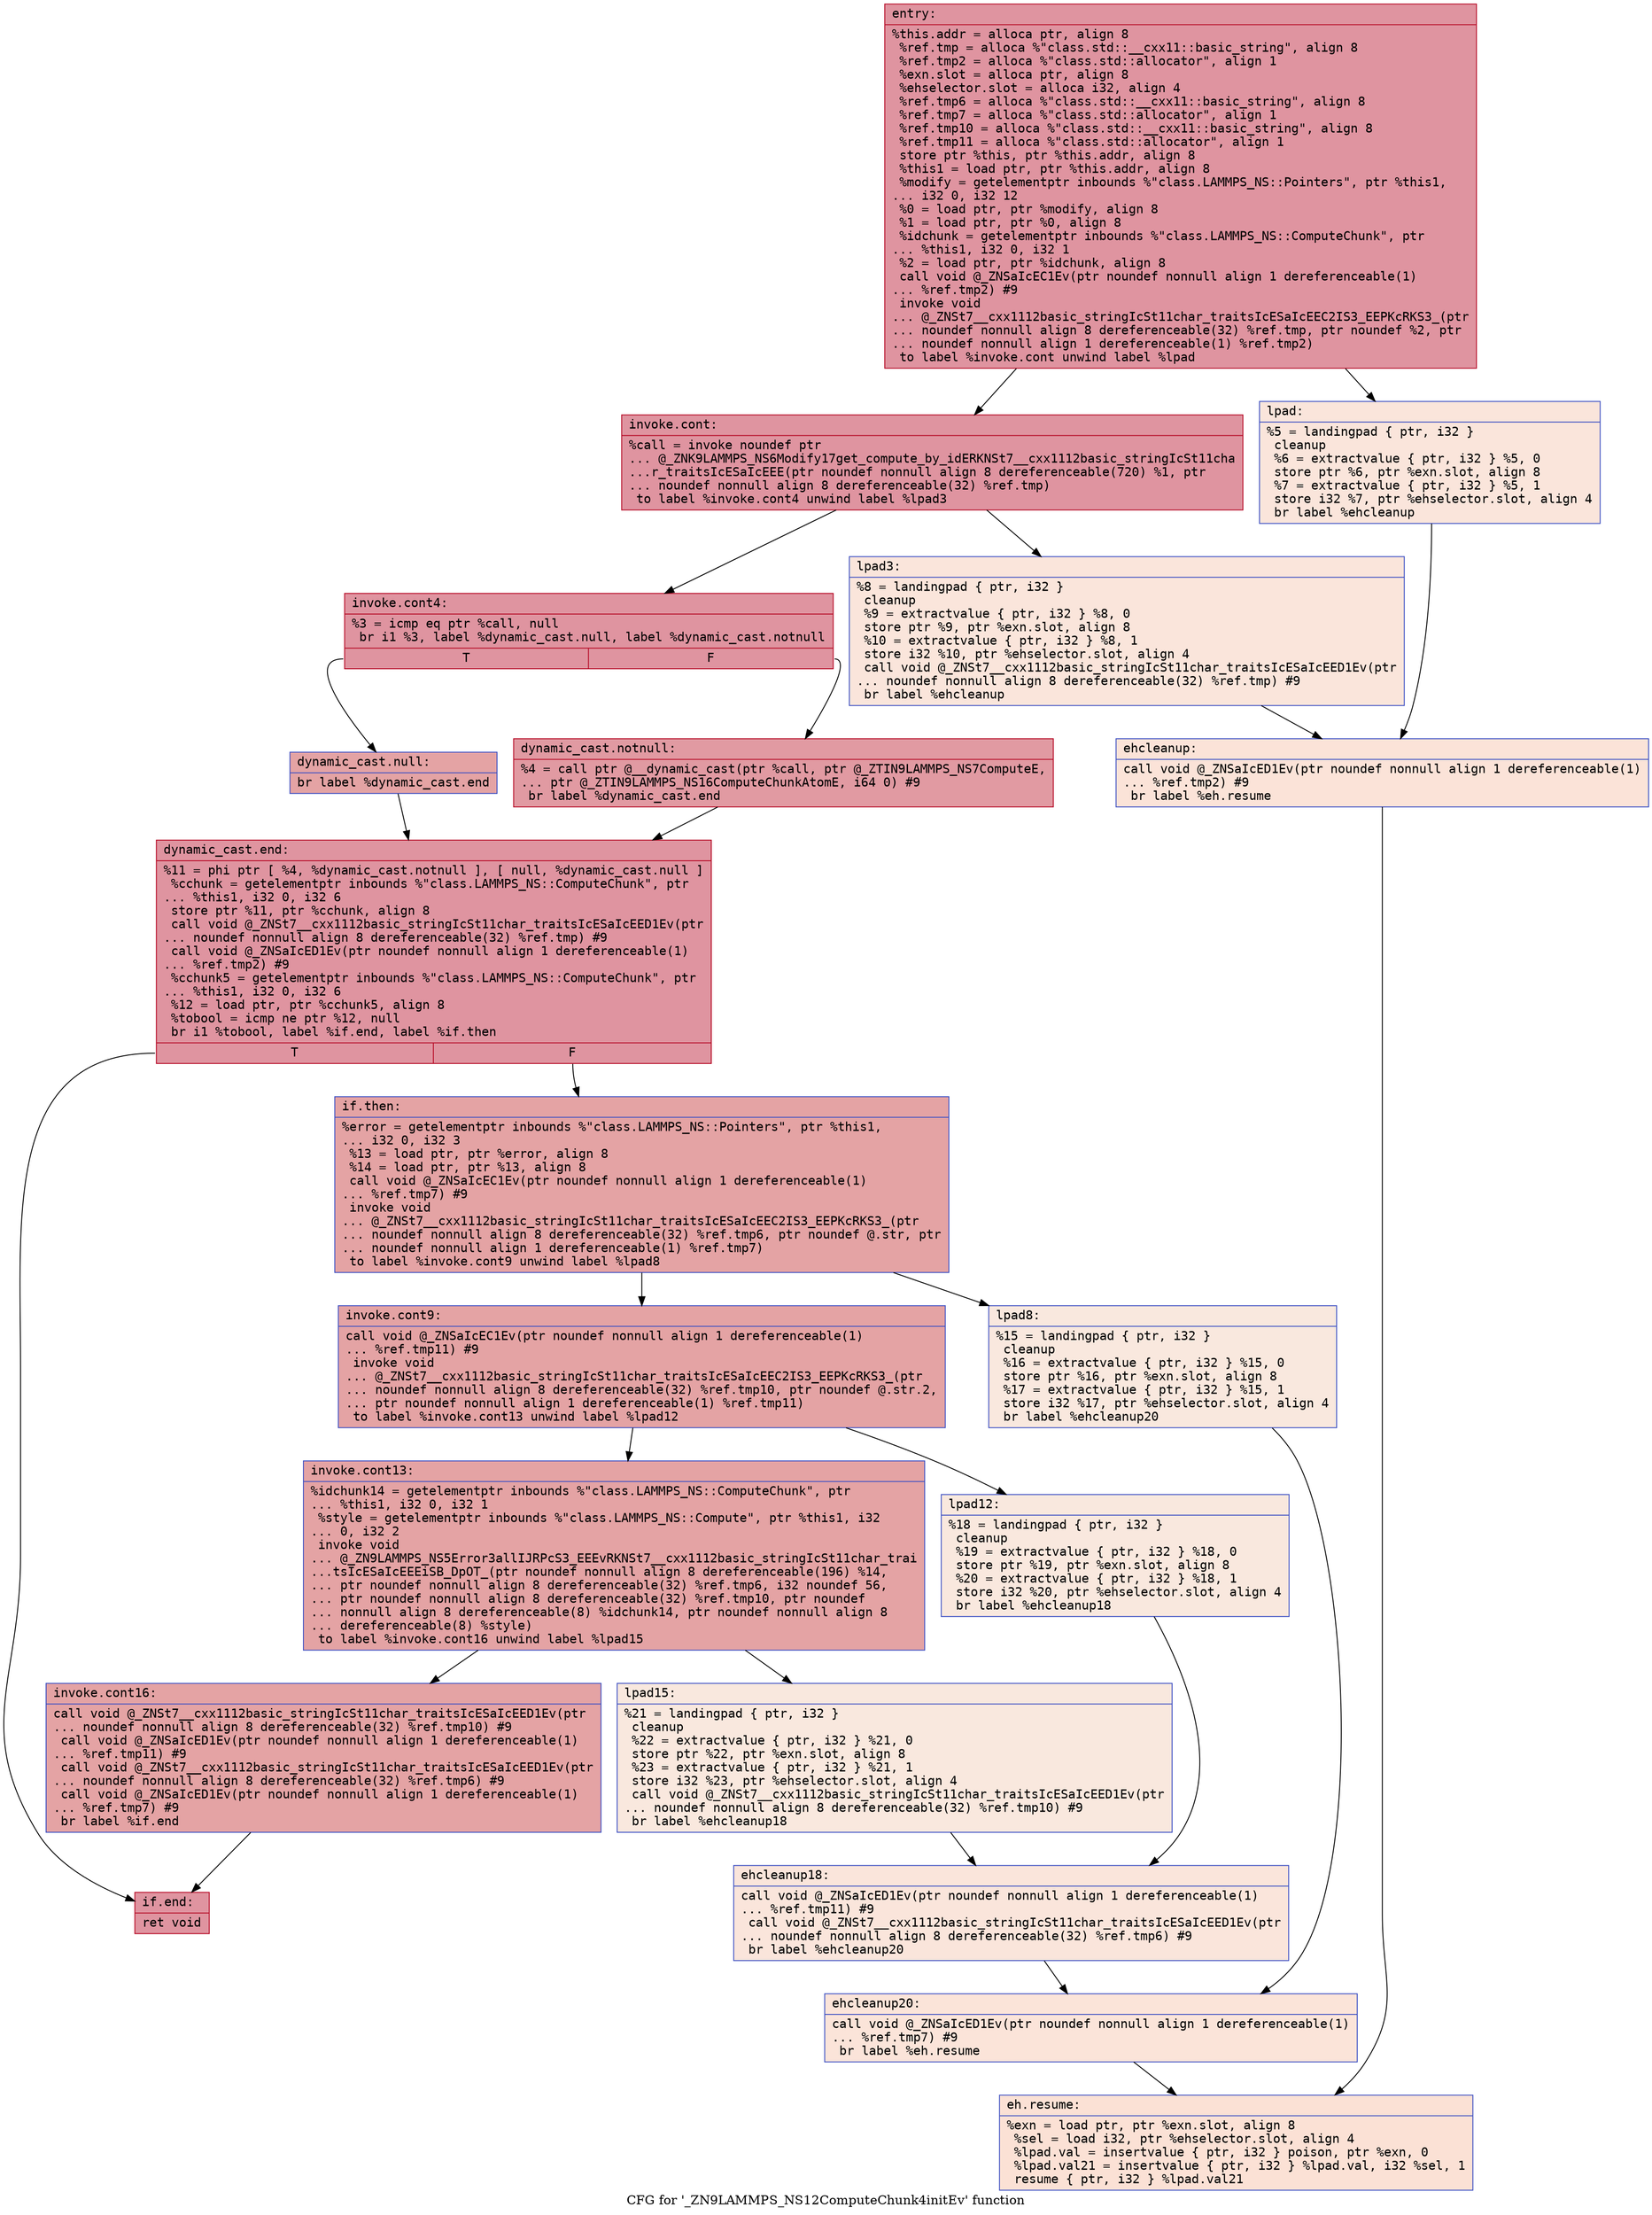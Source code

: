 digraph "CFG for '_ZN9LAMMPS_NS12ComputeChunk4initEv' function" {
	label="CFG for '_ZN9LAMMPS_NS12ComputeChunk4initEv' function";

	Node0x560c4892a4f0 [shape=record,color="#b70d28ff", style=filled, fillcolor="#b70d2870" fontname="Courier",label="{entry:\l|  %this.addr = alloca ptr, align 8\l  %ref.tmp = alloca %\"class.std::__cxx11::basic_string\", align 8\l  %ref.tmp2 = alloca %\"class.std::allocator\", align 1\l  %exn.slot = alloca ptr, align 8\l  %ehselector.slot = alloca i32, align 4\l  %ref.tmp6 = alloca %\"class.std::__cxx11::basic_string\", align 8\l  %ref.tmp7 = alloca %\"class.std::allocator\", align 1\l  %ref.tmp10 = alloca %\"class.std::__cxx11::basic_string\", align 8\l  %ref.tmp11 = alloca %\"class.std::allocator\", align 1\l  store ptr %this, ptr %this.addr, align 8\l  %this1 = load ptr, ptr %this.addr, align 8\l  %modify = getelementptr inbounds %\"class.LAMMPS_NS::Pointers\", ptr %this1,\l... i32 0, i32 12\l  %0 = load ptr, ptr %modify, align 8\l  %1 = load ptr, ptr %0, align 8\l  %idchunk = getelementptr inbounds %\"class.LAMMPS_NS::ComputeChunk\", ptr\l... %this1, i32 0, i32 1\l  %2 = load ptr, ptr %idchunk, align 8\l  call void @_ZNSaIcEC1Ev(ptr noundef nonnull align 1 dereferenceable(1)\l... %ref.tmp2) #9\l  invoke void\l... @_ZNSt7__cxx1112basic_stringIcSt11char_traitsIcESaIcEEC2IS3_EEPKcRKS3_(ptr\l... noundef nonnull align 8 dereferenceable(32) %ref.tmp, ptr noundef %2, ptr\l... noundef nonnull align 1 dereferenceable(1) %ref.tmp2)\l          to label %invoke.cont unwind label %lpad\l}"];
	Node0x560c4892a4f0 -> Node0x560c4892b0b0[tooltip="entry -> invoke.cont\nProbability 100.00%" ];
	Node0x560c4892a4f0 -> Node0x560c4892b130[tooltip="entry -> lpad\nProbability 0.00%" ];
	Node0x560c4892b0b0 [shape=record,color="#b70d28ff", style=filled, fillcolor="#b70d2870" fontname="Courier",label="{invoke.cont:\l|  %call = invoke noundef ptr\l... @_ZNK9LAMMPS_NS6Modify17get_compute_by_idERKNSt7__cxx1112basic_stringIcSt11cha\l...r_traitsIcESaIcEEE(ptr noundef nonnull align 8 dereferenceable(720) %1, ptr\l... noundef nonnull align 8 dereferenceable(32) %ref.tmp)\l          to label %invoke.cont4 unwind label %lpad3\l}"];
	Node0x560c4892b0b0 -> Node0x560c4892b060[tooltip="invoke.cont -> invoke.cont4\nProbability 100.00%" ];
	Node0x560c4892b0b0 -> Node0x560c4892b3d0[tooltip="invoke.cont -> lpad3\nProbability 0.00%" ];
	Node0x560c4892b060 [shape=record,color="#b70d28ff", style=filled, fillcolor="#b70d2870" fontname="Courier",label="{invoke.cont4:\l|  %3 = icmp eq ptr %call, null\l  br i1 %3, label %dynamic_cast.null, label %dynamic_cast.notnull\l|{<s0>T|<s1>F}}"];
	Node0x560c4892b060:s0 -> Node0x560c4892b740[tooltip="invoke.cont4 -> dynamic_cast.null\nProbability 37.50%" ];
	Node0x560c4892b060:s1 -> Node0x560c4892b7c0[tooltip="invoke.cont4 -> dynamic_cast.notnull\nProbability 62.50%" ];
	Node0x560c4892b7c0 [shape=record,color="#b70d28ff", style=filled, fillcolor="#bb1b2c70" fontname="Courier",label="{dynamic_cast.notnull:\l|  %4 = call ptr @__dynamic_cast(ptr %call, ptr @_ZTIN9LAMMPS_NS7ComputeE,\l... ptr @_ZTIN9LAMMPS_NS16ComputeChunkAtomE, i64 0) #9\l  br label %dynamic_cast.end\l}"];
	Node0x560c4892b7c0 -> Node0x560c4892bb80[tooltip="dynamic_cast.notnull -> dynamic_cast.end\nProbability 100.00%" ];
	Node0x560c4892b130 [shape=record,color="#3d50c3ff", style=filled, fillcolor="#f4c5ad70" fontname="Courier",label="{lpad:\l|  %5 = landingpad \{ ptr, i32 \}\l          cleanup\l  %6 = extractvalue \{ ptr, i32 \} %5, 0\l  store ptr %6, ptr %exn.slot, align 8\l  %7 = extractvalue \{ ptr, i32 \} %5, 1\l  store i32 %7, ptr %ehselector.slot, align 4\l  br label %ehcleanup\l}"];
	Node0x560c4892b130 -> Node0x560c4892bec0[tooltip="lpad -> ehcleanup\nProbability 100.00%" ];
	Node0x560c4892b3d0 [shape=record,color="#3d50c3ff", style=filled, fillcolor="#f4c5ad70" fontname="Courier",label="{lpad3:\l|  %8 = landingpad \{ ptr, i32 \}\l          cleanup\l  %9 = extractvalue \{ ptr, i32 \} %8, 0\l  store ptr %9, ptr %exn.slot, align 8\l  %10 = extractvalue \{ ptr, i32 \} %8, 1\l  store i32 %10, ptr %ehselector.slot, align 4\l  call void @_ZNSt7__cxx1112basic_stringIcSt11char_traitsIcESaIcEED1Ev(ptr\l... noundef nonnull align 8 dereferenceable(32) %ref.tmp) #9\l  br label %ehcleanup\l}"];
	Node0x560c4892b3d0 -> Node0x560c4892bec0[tooltip="lpad3 -> ehcleanup\nProbability 100.00%" ];
	Node0x560c4892b740 [shape=record,color="#3d50c3ff", style=filled, fillcolor="#c32e3170" fontname="Courier",label="{dynamic_cast.null:\l|  br label %dynamic_cast.end\l}"];
	Node0x560c4892b740 -> Node0x560c4892bb80[tooltip="dynamic_cast.null -> dynamic_cast.end\nProbability 100.00%" ];
	Node0x560c4892bb80 [shape=record,color="#b70d28ff", style=filled, fillcolor="#b70d2870" fontname="Courier",label="{dynamic_cast.end:\l|  %11 = phi ptr [ %4, %dynamic_cast.notnull ], [ null, %dynamic_cast.null ]\l  %cchunk = getelementptr inbounds %\"class.LAMMPS_NS::ComputeChunk\", ptr\l... %this1, i32 0, i32 6\l  store ptr %11, ptr %cchunk, align 8\l  call void @_ZNSt7__cxx1112basic_stringIcSt11char_traitsIcESaIcEED1Ev(ptr\l... noundef nonnull align 8 dereferenceable(32) %ref.tmp) #9\l  call void @_ZNSaIcED1Ev(ptr noundef nonnull align 1 dereferenceable(1)\l... %ref.tmp2) #9\l  %cchunk5 = getelementptr inbounds %\"class.LAMMPS_NS::ComputeChunk\", ptr\l... %this1, i32 0, i32 6\l  %12 = load ptr, ptr %cchunk5, align 8\l  %tobool = icmp ne ptr %12, null\l  br i1 %tobool, label %if.end, label %if.then\l|{<s0>T|<s1>F}}"];
	Node0x560c4892bb80:s0 -> Node0x560c4892cd40[tooltip="dynamic_cast.end -> if.end\nProbability 62.50%" ];
	Node0x560c4892bb80:s1 -> Node0x560c4892ce10[tooltip="dynamic_cast.end -> if.then\nProbability 37.50%" ];
	Node0x560c4892ce10 [shape=record,color="#3d50c3ff", style=filled, fillcolor="#c32e3170" fontname="Courier",label="{if.then:\l|  %error = getelementptr inbounds %\"class.LAMMPS_NS::Pointers\", ptr %this1,\l... i32 0, i32 3\l  %13 = load ptr, ptr %error, align 8\l  %14 = load ptr, ptr %13, align 8\l  call void @_ZNSaIcEC1Ev(ptr noundef nonnull align 1 dereferenceable(1)\l... %ref.tmp7) #9\l  invoke void\l... @_ZNSt7__cxx1112basic_stringIcSt11char_traitsIcESaIcEEC2IS3_EEPKcRKS3_(ptr\l... noundef nonnull align 8 dereferenceable(32) %ref.tmp6, ptr noundef @.str, ptr\l... noundef nonnull align 1 dereferenceable(1) %ref.tmp7)\l          to label %invoke.cont9 unwind label %lpad8\l}"];
	Node0x560c4892ce10 -> Node0x560c4892d2f0[tooltip="if.then -> invoke.cont9\nProbability 100.00%" ];
	Node0x560c4892ce10 -> Node0x560c4892d340[tooltip="if.then -> lpad8\nProbability 0.00%" ];
	Node0x560c4892d2f0 [shape=record,color="#3d50c3ff", style=filled, fillcolor="#c32e3170" fontname="Courier",label="{invoke.cont9:\l|  call void @_ZNSaIcEC1Ev(ptr noundef nonnull align 1 dereferenceable(1)\l... %ref.tmp11) #9\l  invoke void\l... @_ZNSt7__cxx1112basic_stringIcSt11char_traitsIcESaIcEEC2IS3_EEPKcRKS3_(ptr\l... noundef nonnull align 8 dereferenceable(32) %ref.tmp10, ptr noundef @.str.2,\l... ptr noundef nonnull align 1 dereferenceable(1) %ref.tmp11)\l          to label %invoke.cont13 unwind label %lpad12\l}"];
	Node0x560c4892d2f0 -> Node0x560c4892d690[tooltip="invoke.cont9 -> invoke.cont13\nProbability 100.00%" ];
	Node0x560c4892d2f0 -> Node0x560c4892d6e0[tooltip="invoke.cont9 -> lpad12\nProbability 0.00%" ];
	Node0x560c4892d690 [shape=record,color="#3d50c3ff", style=filled, fillcolor="#c32e3170" fontname="Courier",label="{invoke.cont13:\l|  %idchunk14 = getelementptr inbounds %\"class.LAMMPS_NS::ComputeChunk\", ptr\l... %this1, i32 0, i32 1\l  %style = getelementptr inbounds %\"class.LAMMPS_NS::Compute\", ptr %this1, i32\l... 0, i32 2\l  invoke void\l... @_ZN9LAMMPS_NS5Error3allIJRPcS3_EEEvRKNSt7__cxx1112basic_stringIcSt11char_trai\l...tsIcESaIcEEEiSB_DpOT_(ptr noundef nonnull align 8 dereferenceable(196) %14,\l... ptr noundef nonnull align 8 dereferenceable(32) %ref.tmp6, i32 noundef 56,\l... ptr noundef nonnull align 8 dereferenceable(32) %ref.tmp10, ptr noundef\l... nonnull align 8 dereferenceable(8) %idchunk14, ptr noundef nonnull align 8\l... dereferenceable(8) %style)\l          to label %invoke.cont16 unwind label %lpad15\l}"];
	Node0x560c4892d690 -> Node0x560c4892d640[tooltip="invoke.cont13 -> invoke.cont16\nProbability 100.00%" ];
	Node0x560c4892d690 -> Node0x560c4892dbf0[tooltip="invoke.cont13 -> lpad15\nProbability 0.00%" ];
	Node0x560c4892d640 [shape=record,color="#3d50c3ff", style=filled, fillcolor="#c32e3170" fontname="Courier",label="{invoke.cont16:\l|  call void @_ZNSt7__cxx1112basic_stringIcSt11char_traitsIcESaIcEED1Ev(ptr\l... noundef nonnull align 8 dereferenceable(32) %ref.tmp10) #9\l  call void @_ZNSaIcED1Ev(ptr noundef nonnull align 1 dereferenceable(1)\l... %ref.tmp11) #9\l  call void @_ZNSt7__cxx1112basic_stringIcSt11char_traitsIcESaIcEED1Ev(ptr\l... noundef nonnull align 8 dereferenceable(32) %ref.tmp6) #9\l  call void @_ZNSaIcED1Ev(ptr noundef nonnull align 1 dereferenceable(1)\l... %ref.tmp7) #9\l  br label %if.end\l}"];
	Node0x560c4892d640 -> Node0x560c4892cd40[tooltip="invoke.cont16 -> if.end\nProbability 100.00%" ];
	Node0x560c4892bec0 [shape=record,color="#3d50c3ff", style=filled, fillcolor="#f6bfa670" fontname="Courier",label="{ehcleanup:\l|  call void @_ZNSaIcED1Ev(ptr noundef nonnull align 1 dereferenceable(1)\l... %ref.tmp2) #9\l  br label %eh.resume\l}"];
	Node0x560c4892bec0 -> Node0x560c4892e560[tooltip="ehcleanup -> eh.resume\nProbability 100.00%" ];
	Node0x560c4892d340 [shape=record,color="#3d50c3ff", style=filled, fillcolor="#f2cab570" fontname="Courier",label="{lpad8:\l|  %15 = landingpad \{ ptr, i32 \}\l          cleanup\l  %16 = extractvalue \{ ptr, i32 \} %15, 0\l  store ptr %16, ptr %exn.slot, align 8\l  %17 = extractvalue \{ ptr, i32 \} %15, 1\l  store i32 %17, ptr %ehselector.slot, align 4\l  br label %ehcleanup20\l}"];
	Node0x560c4892d340 -> Node0x560c4892e8b0[tooltip="lpad8 -> ehcleanup20\nProbability 100.00%" ];
	Node0x560c4892d6e0 [shape=record,color="#3d50c3ff", style=filled, fillcolor="#f2cab570" fontname="Courier",label="{lpad12:\l|  %18 = landingpad \{ ptr, i32 \}\l          cleanup\l  %19 = extractvalue \{ ptr, i32 \} %18, 0\l  store ptr %19, ptr %exn.slot, align 8\l  %20 = extractvalue \{ ptr, i32 \} %18, 1\l  store i32 %20, ptr %ehselector.slot, align 4\l  br label %ehcleanup18\l}"];
	Node0x560c4892d6e0 -> Node0x560c4892ec20[tooltip="lpad12 -> ehcleanup18\nProbability 100.00%" ];
	Node0x560c4892dbf0 [shape=record,color="#3d50c3ff", style=filled, fillcolor="#f2cab570" fontname="Courier",label="{lpad15:\l|  %21 = landingpad \{ ptr, i32 \}\l          cleanup\l  %22 = extractvalue \{ ptr, i32 \} %21, 0\l  store ptr %22, ptr %exn.slot, align 8\l  %23 = extractvalue \{ ptr, i32 \} %21, 1\l  store i32 %23, ptr %ehselector.slot, align 4\l  call void @_ZNSt7__cxx1112basic_stringIcSt11char_traitsIcESaIcEED1Ev(ptr\l... noundef nonnull align 8 dereferenceable(32) %ref.tmp10) #9\l  br label %ehcleanup18\l}"];
	Node0x560c4892dbf0 -> Node0x560c4892ec20[tooltip="lpad15 -> ehcleanup18\nProbability 100.00%" ];
	Node0x560c4892ec20 [shape=record,color="#3d50c3ff", style=filled, fillcolor="#f4c5ad70" fontname="Courier",label="{ehcleanup18:\l|  call void @_ZNSaIcED1Ev(ptr noundef nonnull align 1 dereferenceable(1)\l... %ref.tmp11) #9\l  call void @_ZNSt7__cxx1112basic_stringIcSt11char_traitsIcESaIcEED1Ev(ptr\l... noundef nonnull align 8 dereferenceable(32) %ref.tmp6) #9\l  br label %ehcleanup20\l}"];
	Node0x560c4892ec20 -> Node0x560c4892e8b0[tooltip="ehcleanup18 -> ehcleanup20\nProbability 100.00%" ];
	Node0x560c4892e8b0 [shape=record,color="#3d50c3ff", style=filled, fillcolor="#f5c1a970" fontname="Courier",label="{ehcleanup20:\l|  call void @_ZNSaIcED1Ev(ptr noundef nonnull align 1 dereferenceable(1)\l... %ref.tmp7) #9\l  br label %eh.resume\l}"];
	Node0x560c4892e8b0 -> Node0x560c4892e560[tooltip="ehcleanup20 -> eh.resume\nProbability 100.00%" ];
	Node0x560c4892cd40 [shape=record,color="#b70d28ff", style=filled, fillcolor="#b70d2870" fontname="Courier",label="{if.end:\l|  ret void\l}"];
	Node0x560c4892e560 [shape=record,color="#3d50c3ff", style=filled, fillcolor="#f7bca170" fontname="Courier",label="{eh.resume:\l|  %exn = load ptr, ptr %exn.slot, align 8\l  %sel = load i32, ptr %ehselector.slot, align 4\l  %lpad.val = insertvalue \{ ptr, i32 \} poison, ptr %exn, 0\l  %lpad.val21 = insertvalue \{ ptr, i32 \} %lpad.val, i32 %sel, 1\l  resume \{ ptr, i32 \} %lpad.val21\l}"];
}
